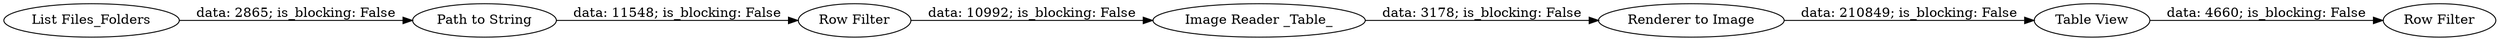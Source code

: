 digraph {
	"8447272434236237913_3" [label="Image Reader _Table_"]
	"8447272434236237913_7" [label="Renderer to Image"]
	"8447272434236237913_8" [label="Row Filter"]
	"8447272434236237913_6" [label="Table View"]
	"8447272434236237913_4" [label="Path to String"]
	"8447272434236237913_1" [label="List Files_Folders"]
	"8447272434236237913_5" [label="Row Filter"]
	"8447272434236237913_3" -> "8447272434236237913_7" [label="data: 3178; is_blocking: False"]
	"8447272434236237913_4" -> "8447272434236237913_5" [label="data: 11548; is_blocking: False"]
	"8447272434236237913_5" -> "8447272434236237913_3" [label="data: 10992; is_blocking: False"]
	"8447272434236237913_1" -> "8447272434236237913_4" [label="data: 2865; is_blocking: False"]
	"8447272434236237913_6" -> "8447272434236237913_8" [label="data: 4660; is_blocking: False"]
	"8447272434236237913_7" -> "8447272434236237913_6" [label="data: 210849; is_blocking: False"]
	rankdir=LR
}
